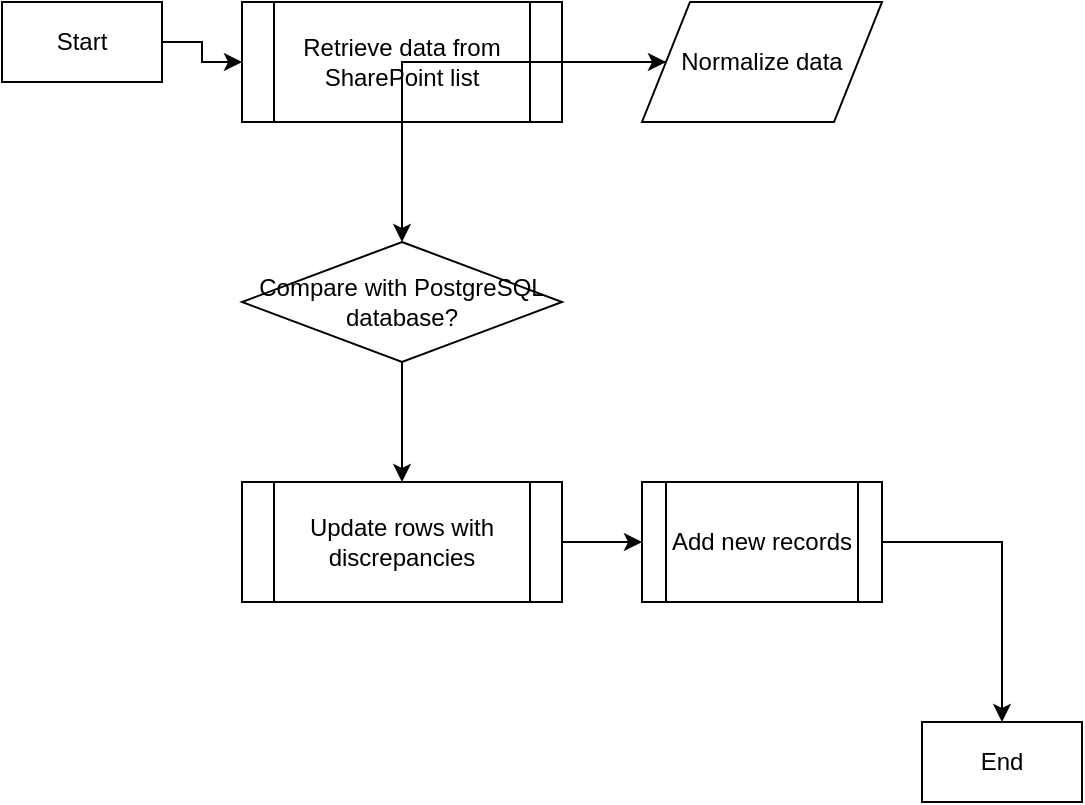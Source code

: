 <mxfile version="24.6.4" type="github">
  <diagram name="Page-1" id="iTSx6iQsOjYj2euL0-ux">
    <mxGraphModel dx="1434" dy="738" grid="1" gridSize="10" guides="1" tooltips="1" connect="1" arrows="1" fold="1" page="1" pageScale="1" pageWidth="850" pageHeight="1100" math="0" shadow="0">
      <root>
        <mxCell id="0" />
        <mxCell id="1" parent="0" />
        <mxCell id="5HVhRUDWJxrATJmEXJ-i-4" value="Start" style="rounded=0;whiteSpace=wrap;html=1;" vertex="1" connectable="0" parent="1">
          <mxGeometry x="40" y="40" width="80" height="40" as="geometry" />
        </mxCell>
        <mxCell id="5HVhRUDWJxrATJmEXJ-i-5" value="Retrieve data from SharePoint list" style="shape=process;whiteSpace=wrap;html=1;" vertex="1" connectable="0" parent="1">
          <mxGeometry x="160" y="40" width="160" height="60" as="geometry" />
        </mxCell>
        <mxCell id="5HVhRUDWJxrATJmEXJ-i-6" value="Normalize data" style="shape=parallelogram;perimeter=parallelogramPerimeter;whiteSpace=wrap;html=1;" vertex="1" connectable="0" parent="1">
          <mxGeometry x="360" y="40" width="120" height="60" as="geometry" />
        </mxCell>
        <mxCell id="5HVhRUDWJxrATJmEXJ-i-7" value="Compare with PostgreSQL database?" style="shape=rhombus;perimeter=rhombusPerimeter;whiteSpace=wrap;html=1;" vertex="1" connectable="0" parent="1">
          <mxGeometry x="160" y="160" width="160" height="60" as="geometry" />
        </mxCell>
        <mxCell id="5HVhRUDWJxrATJmEXJ-i-8" value="Update rows with discrepancies" style="shape=process;whiteSpace=wrap;html=1;" vertex="1" connectable="0" parent="1">
          <mxGeometry x="160" y="280" width="160" height="60" as="geometry" />
        </mxCell>
        <mxCell id="5HVhRUDWJxrATJmEXJ-i-9" value="Add new records" style="shape=process;whiteSpace=wrap;html=1;" vertex="1" connectable="0" parent="1">
          <mxGeometry x="360" y="280" width="120" height="60" as="geometry" />
        </mxCell>
        <mxCell id="5HVhRUDWJxrATJmEXJ-i-10" value="End" style="rounded=0;whiteSpace=wrap;html=1;" vertex="1" connectable="0" parent="1">
          <mxGeometry x="500" y="400" width="80" height="40" as="geometry" />
        </mxCell>
        <mxCell id="5HVhRUDWJxrATJmEXJ-i-11" style="edgeStyle=orthogonalEdgeStyle;rounded=0;orthogonalLoop=1;jettySize=auto;html=1;" edge="1" parent="1" source="5HVhRUDWJxrATJmEXJ-i-4" target="5HVhRUDWJxrATJmEXJ-i-5">
          <mxGeometry relative="1" as="geometry" />
        </mxCell>
        <mxCell id="5HVhRUDWJxrATJmEXJ-i-12" style="edgeStyle=orthogonalEdgeStyle;rounded=0;orthogonalLoop=1;jettySize=auto;html=1;" edge="1" parent="1" source="5HVhRUDWJxrATJmEXJ-i-5" target="5HVhRUDWJxrATJmEXJ-i-6">
          <mxGeometry relative="1" as="geometry" />
        </mxCell>
        <mxCell id="5HVhRUDWJxrATJmEXJ-i-13" style="edgeStyle=orthogonalEdgeStyle;rounded=0;orthogonalLoop=1;jettySize=auto;html=1;" edge="1" parent="1" source="5HVhRUDWJxrATJmEXJ-i-6" target="5HVhRUDWJxrATJmEXJ-i-7">
          <mxGeometry relative="1" as="geometry" />
        </mxCell>
        <mxCell id="5HVhRUDWJxrATJmEXJ-i-14" style="edgeStyle=orthogonalEdgeStyle;rounded=0;orthogonalLoop=1;jettySize=auto;html=1;" edge="1" parent="1" source="5HVhRUDWJxrATJmEXJ-i-7" target="5HVhRUDWJxrATJmEXJ-i-8">
          <mxGeometry relative="1" as="geometry" />
        </mxCell>
        <mxCell id="5HVhRUDWJxrATJmEXJ-i-15" style="edgeStyle=orthogonalEdgeStyle;rounded=0;orthogonalLoop=1;jettySize=auto;html=1;" edge="1" parent="1" source="5HVhRUDWJxrATJmEXJ-i-8" target="5HVhRUDWJxrATJmEXJ-i-9">
          <mxGeometry relative="1" as="geometry" />
        </mxCell>
        <mxCell id="5HVhRUDWJxrATJmEXJ-i-16" style="edgeStyle=orthogonalEdgeStyle;rounded=0;orthogonalLoop=1;jettySize=auto;html=1;" edge="1" parent="1" source="5HVhRUDWJxrATJmEXJ-i-9" target="5HVhRUDWJxrATJmEXJ-i-10">
          <mxGeometry relative="1" as="geometry" />
        </mxCell>
      </root>
    </mxGraphModel>
  </diagram>
</mxfile>
